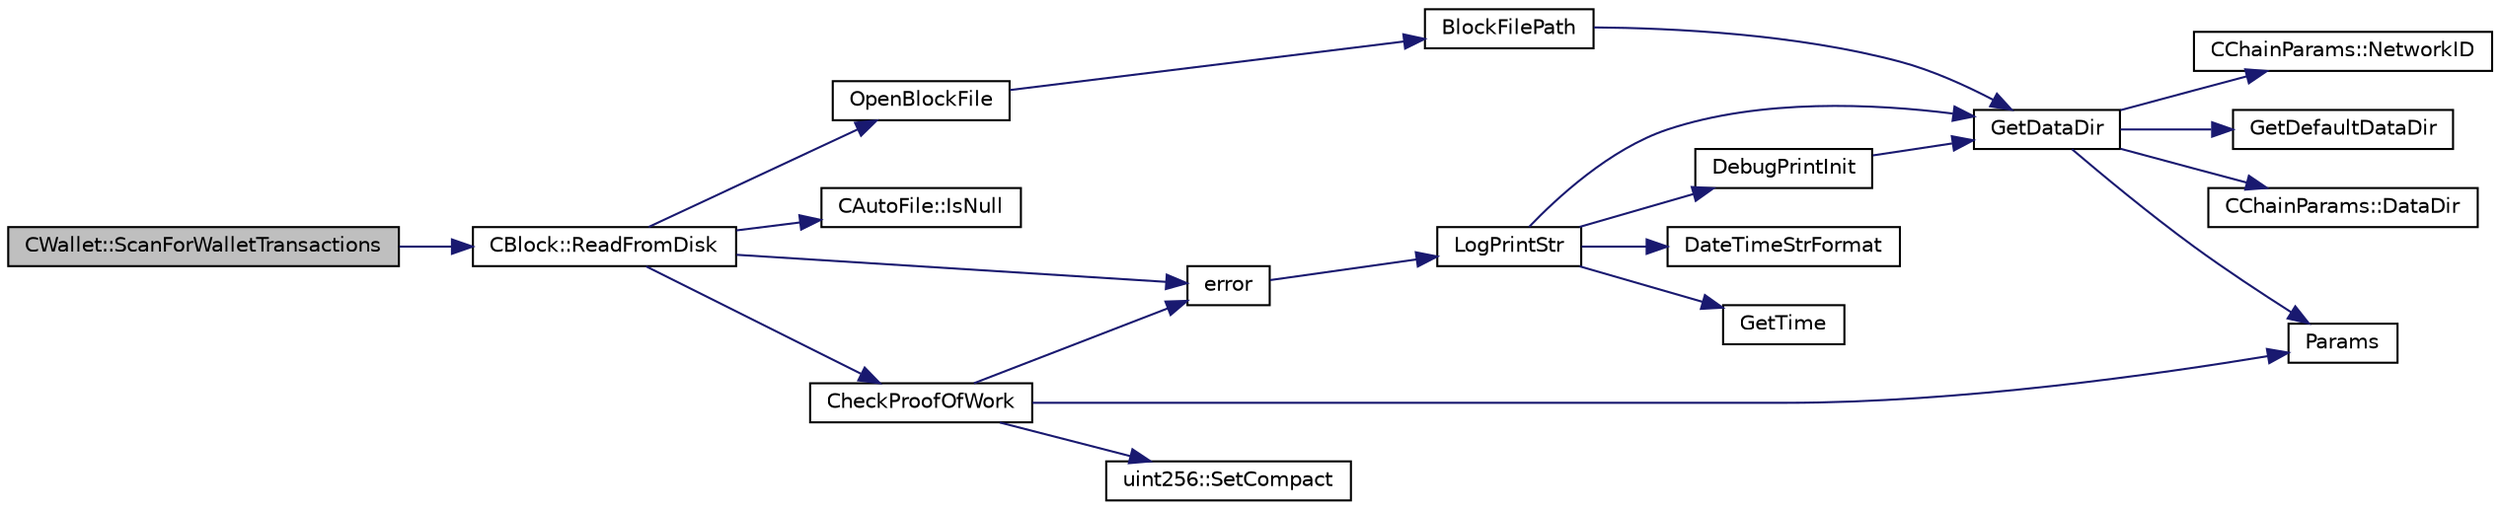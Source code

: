 digraph "CWallet::ScanForWalletTransactions"
{
  edge [fontname="Helvetica",fontsize="10",labelfontname="Helvetica",labelfontsize="10"];
  node [fontname="Helvetica",fontsize="10",shape=record];
  rankdir="LR";
  Node3255 [label="CWallet::ScanForWalletTransactions",height=0.2,width=0.4,color="black", fillcolor="grey75", style="filled", fontcolor="black"];
  Node3255 -> Node3256 [color="midnightblue",fontsize="10",style="solid",fontname="Helvetica"];
  Node3256 [label="CBlock::ReadFromDisk",height=0.2,width=0.4,color="black", fillcolor="white", style="filled",URL="$d3/d51/class_c_block.html#a77a1b1e9902e1e557d762f5a5f325cd8"];
  Node3256 -> Node3257 [color="midnightblue",fontsize="10",style="solid",fontname="Helvetica"];
  Node3257 [label="OpenBlockFile",height=0.2,width=0.4,color="black", fillcolor="white", style="filled",URL="$d4/dbf/main_8h.html#acaa494f20aefb99c5f5f9022a97d0040"];
  Node3257 -> Node3258 [color="midnightblue",fontsize="10",style="solid",fontname="Helvetica"];
  Node3258 [label="BlockFilePath",height=0.2,width=0.4,color="black", fillcolor="white", style="filled",URL="$df/d0a/main_8cpp.html#ac8bea30995cabddbc181f7c3b81340f0"];
  Node3258 -> Node3259 [color="midnightblue",fontsize="10",style="solid",fontname="Helvetica"];
  Node3259 [label="GetDataDir",height=0.2,width=0.4,color="black", fillcolor="white", style="filled",URL="$df/d2d/util_8cpp.html#ab83866a054745d4b30a3948a1b44beba"];
  Node3259 -> Node3260 [color="midnightblue",fontsize="10",style="solid",fontname="Helvetica"];
  Node3260 [label="Params",height=0.2,width=0.4,color="black", fillcolor="white", style="filled",URL="$df/dbf/chainparams_8cpp.html#ace5c5b706d71a324a417dd2db394fd4a",tooltip="Return the currently selected parameters. "];
  Node3259 -> Node3261 [color="midnightblue",fontsize="10",style="solid",fontname="Helvetica"];
  Node3261 [label="CChainParams::NetworkID",height=0.2,width=0.4,color="black", fillcolor="white", style="filled",URL="$d1/d4f/class_c_chain_params.html#a90dc493ec0c0325c98c3ac06eb99862b"];
  Node3259 -> Node3262 [color="midnightblue",fontsize="10",style="solid",fontname="Helvetica"];
  Node3262 [label="GetDefaultDataDir",height=0.2,width=0.4,color="black", fillcolor="white", style="filled",URL="$df/d2d/util_8cpp.html#ab272995de020a3bcbf743be630e485c6"];
  Node3259 -> Node3263 [color="midnightblue",fontsize="10",style="solid",fontname="Helvetica"];
  Node3263 [label="CChainParams::DataDir",height=0.2,width=0.4,color="black", fillcolor="white", style="filled",URL="$d1/d4f/class_c_chain_params.html#a959488b5d8e6fe62857940b831d73a78"];
  Node3256 -> Node3264 [color="midnightblue",fontsize="10",style="solid",fontname="Helvetica"];
  Node3264 [label="CAutoFile::IsNull",height=0.2,width=0.4,color="black", fillcolor="white", style="filled",URL="$df/dc9/class_c_auto_file.html#a7fd47268b6d85a89acafdb73559f8e78",tooltip="Return true if the wrapped FILE* is NULL, false otherwise. "];
  Node3256 -> Node3265 [color="midnightblue",fontsize="10",style="solid",fontname="Helvetica"];
  Node3265 [label="error",height=0.2,width=0.4,color="black", fillcolor="white", style="filled",URL="$d8/d3c/util_8h.html#af8985880cf4ef26df0a5aa2ffcb76662"];
  Node3265 -> Node3266 [color="midnightblue",fontsize="10",style="solid",fontname="Helvetica"];
  Node3266 [label="LogPrintStr",height=0.2,width=0.4,color="black", fillcolor="white", style="filled",URL="$d8/d3c/util_8h.html#afd4c3002b2797c0560adddb6af3ca1da"];
  Node3266 -> Node3267 [color="midnightblue",fontsize="10",style="solid",fontname="Helvetica"];
  Node3267 [label="DebugPrintInit",height=0.2,width=0.4,color="black", fillcolor="white", style="filled",URL="$df/d2d/util_8cpp.html#a751ff5f21d880737811136b5e0bcea12"];
  Node3267 -> Node3259 [color="midnightblue",fontsize="10",style="solid",fontname="Helvetica"];
  Node3266 -> Node3259 [color="midnightblue",fontsize="10",style="solid",fontname="Helvetica"];
  Node3266 -> Node3268 [color="midnightblue",fontsize="10",style="solid",fontname="Helvetica"];
  Node3268 [label="DateTimeStrFormat",height=0.2,width=0.4,color="black", fillcolor="white", style="filled",URL="$df/d2d/util_8cpp.html#a749bc6776c8ec72d7c5e4dea56aee415"];
  Node3266 -> Node3269 [color="midnightblue",fontsize="10",style="solid",fontname="Helvetica"];
  Node3269 [label="GetTime",height=0.2,width=0.4,color="black", fillcolor="white", style="filled",URL="$df/d2d/util_8cpp.html#a46fac5fba8ba905b5f9acb364f5d8c6f"];
  Node3256 -> Node3270 [color="midnightblue",fontsize="10",style="solid",fontname="Helvetica"];
  Node3270 [label="CheckProofOfWork",height=0.2,width=0.4,color="black", fillcolor="white", style="filled",URL="$d1/d08/proofs_8cpp.html#a20a76dbc6ac5b8a6e0aaef85522b1069",tooltip="Check whether a block hash satisfies the proof-of-work requirement specified by nBits. "];
  Node3270 -> Node3271 [color="midnightblue",fontsize="10",style="solid",fontname="Helvetica"];
  Node3271 [label="uint256::SetCompact",height=0.2,width=0.4,color="black", fillcolor="white", style="filled",URL="$d2/d86/classuint256.html#a54bc91c8535c43f881bba1fdb11ca7fa",tooltip="The \"compact\" format is a representation of a whole number N using an unsigned 32bit number similar t..."];
  Node3270 -> Node3260 [color="midnightblue",fontsize="10",style="solid",fontname="Helvetica"];
  Node3270 -> Node3265 [color="midnightblue",fontsize="10",style="solid",fontname="Helvetica"];
}

